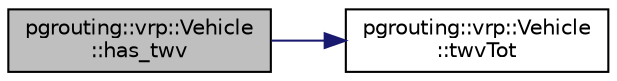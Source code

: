 digraph "pgrouting::vrp::Vehicle::has_twv"
{
  edge [fontname="Helvetica",fontsize="10",labelfontname="Helvetica",labelfontsize="10"];
  node [fontname="Helvetica",fontsize="10",shape=record];
  rankdir="LR";
  Node1 [label="pgrouting::vrp::Vehicle\l::has_twv",height=0.2,width=0.4,color="black", fillcolor="grey75", style="filled" fontcolor="black"];
  Node1 -> Node2 [color="midnightblue",fontsize="10",style="solid",fontname="Helvetica"];
  Node2 [label="pgrouting::vrp::Vehicle\l::twvTot",height=0.2,width=0.4,color="black", fillcolor="white", style="filled",URL="$classpgrouting_1_1vrp_1_1Vehicle.html#a439f89b620da4a8d4bc75bd1874b279f"];
}
